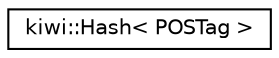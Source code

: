 digraph "Graphical Class Hierarchy"
{
 // LATEX_PDF_SIZE
  edge [fontname="Helvetica",fontsize="10",labelfontname="Helvetica",labelfontsize="10"];
  node [fontname="Helvetica",fontsize="10",shape=record];
  rankdir="LR";
  Node0 [label="kiwi::Hash\< POSTag \>",height=0.2,width=0.4,color="black", fillcolor="white", style="filled",URL="$structkiwi_1_1Hash_3_01POSTag_01_4.html",tooltip=" "];
}
